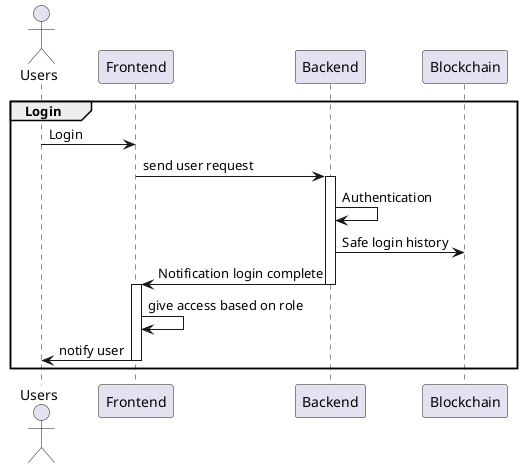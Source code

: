 @startuml global sequence diagram
skinparam maxMessageSize 300
actor "Users" as user
' actor "Candidate" as user2
' actor "KPU" as user3
participant "Frontend" as system1
participant "Backend" as system2
participant "Blockchain" as system3

group Login
    user -> system1: Login

    system1 -> system2: send user request

    activate system2
    system2 -> system2: Authentication
    system2 -> system3: Safe login history
    system2 -> system1: Notification login complete
    deactivate system2

    activate system1
    system1 -> system1: give access based on role
    system1 -> user: notify user
    deactivate system1
    

end
@enduml